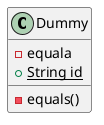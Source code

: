@startuml

' class Dummy {
'  -field1
'  #field2
'  ~method1()
'  +method2()
' }

Dummy : -equals()
Dummy : -equala
Dummy : +{static} String id

@enduml
